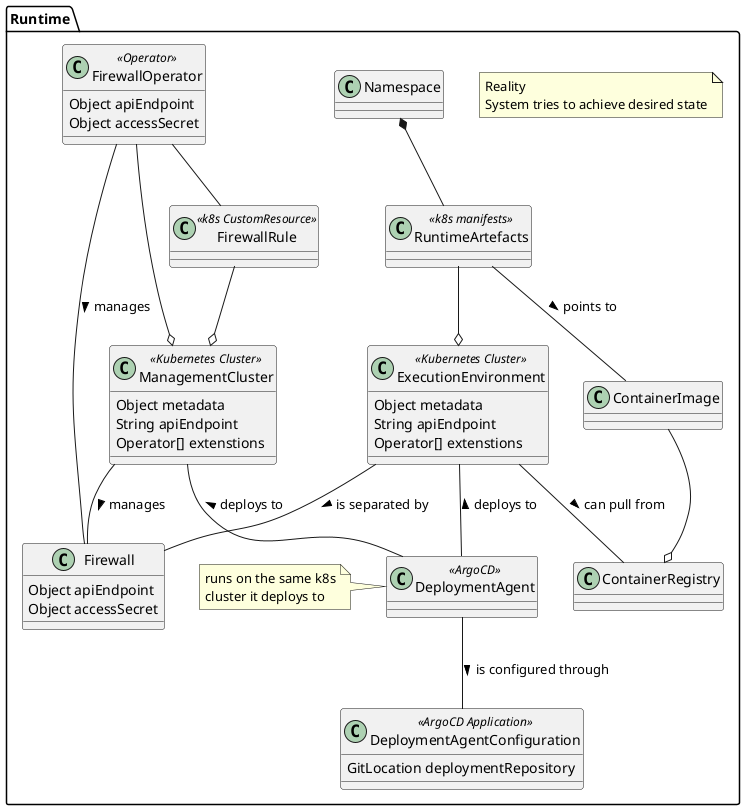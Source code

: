 @startuml
namespace Runtime {
    note "Reality\nSystem tries to achieve desired state" as notereality

    ' --- Container Runtime Infra
    class ContainerRegistry

    class ContainerImage

    ' --- K8s runtime
    class ExecutionEnvironment <<Kubernetes Cluster>>
    ExecutionEnvironment : Object metadata
    ExecutionEnvironment : String apiEndpoint
    ExecutionEnvironment : Operator[] extenstions

    class DeploymentAgent <<ArgoCD>>
    note left: runs on the same k8s\ncluster it deploys to

    class DeploymentAgentConfiguration <<ArgoCD Application>>
    DeploymentAgentConfiguration : GitLocation deploymentRepository

    class Namespace
    
    class RuntimeArtefacts <<k8s manifests>>

    ' --- Infra management
    class Firewall
    Firewall : Object apiEndpoint
    Firewall : Object accessSecret

    class FirewallRule <<k8s CustomResource>>

    class FirewallOperator <<Operator>>
    FirewallOperator : Object apiEndpoint
    FirewallOperator : Object accessSecret

    class ManagementCluster <<Kubernetes Cluster>>
    ManagementCluster : Object metadata
    ManagementCluster : String apiEndpoint
    ManagementCluster : Operator[] extenstions

    ' --- Links
    "Namespace" *-- RuntimeArtefacts  

    DeploymentAgent -- DeploymentAgentConfiguration : is configured through >

    ContainerImage --o ContainerRegistry 

    RuntimeArtefacts --o ExecutionEnvironment 
    RuntimeArtefacts -- ContainerImage : points to >

    ExecutionEnvironment -- ContainerRegistry : can pull from >
    ExecutionEnvironment -- DeploymentAgent : < deploys to
    'ExecutionEnvironment -- DeploymentAgent : < runs on 
    ExecutionEnvironment -- Firewall : is separated by >

    FirewallRule --o ManagementCluster

    ManagementCluster -- Firewall : manages >
    ManagementCluster -- DeploymentAgent : < deploys to
    FirewallOperator --o ManagementCluster
    FirewallOperator -- FirewallRule
    FirewallOperator -- Firewall: manages >
}
@enduml
